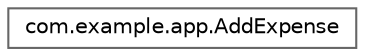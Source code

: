 digraph "Graphical Class Hierarchy"
{
 // LATEX_PDF_SIZE
  bgcolor="transparent";
  edge [fontname=Helvetica,fontsize=10,labelfontname=Helvetica,labelfontsize=10];
  node [fontname=Helvetica,fontsize=10,shape=box,height=0.2,width=0.4];
  rankdir="LR";
  Node0 [id="Node000000",label="com.example.app.AddExpense",height=0.2,width=0.4,color="grey40", fillcolor="white", style="filled",URL="$classcom_1_1example_1_1app_1_1_add_expense.html",tooltip=" "];
}
